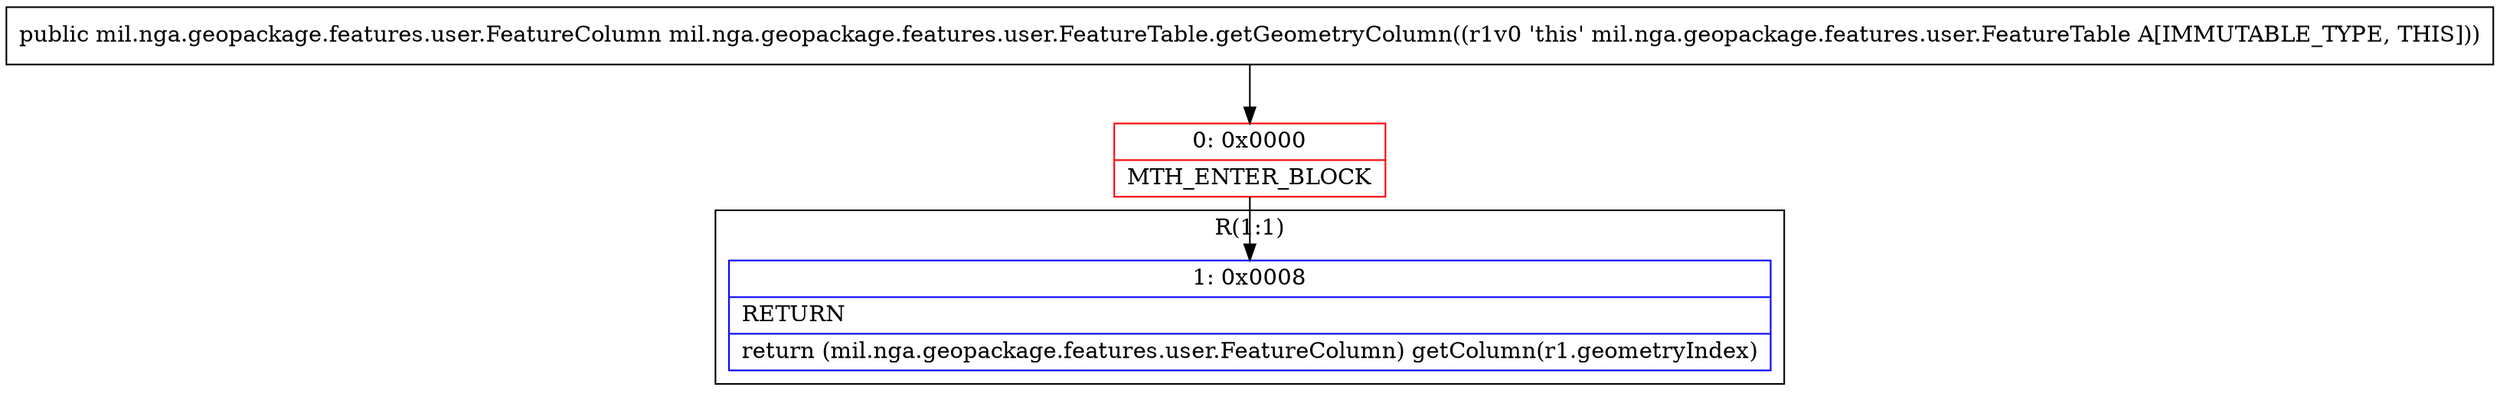 digraph "CFG formil.nga.geopackage.features.user.FeatureTable.getGeometryColumn()Lmil\/nga\/geopackage\/features\/user\/FeatureColumn;" {
subgraph cluster_Region_1718903316 {
label = "R(1:1)";
node [shape=record,color=blue];
Node_1 [shape=record,label="{1\:\ 0x0008|RETURN\l|return (mil.nga.geopackage.features.user.FeatureColumn) getColumn(r1.geometryIndex)\l}"];
}
Node_0 [shape=record,color=red,label="{0\:\ 0x0000|MTH_ENTER_BLOCK\l}"];
MethodNode[shape=record,label="{public mil.nga.geopackage.features.user.FeatureColumn mil.nga.geopackage.features.user.FeatureTable.getGeometryColumn((r1v0 'this' mil.nga.geopackage.features.user.FeatureTable A[IMMUTABLE_TYPE, THIS])) }"];
MethodNode -> Node_0;
Node_0 -> Node_1;
}

